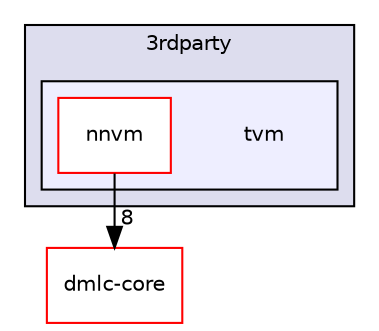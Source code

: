 digraph "/work/mxnet/3rdparty/tvm" {
  compound=true
  node [ fontsize="10", fontname="Helvetica"];
  edge [ labelfontsize="10", labelfontname="Helvetica"];
  subgraph clusterdir_8cab8f464681f7cc51cee77e79a434cd {
    graph [ bgcolor="#ddddee", pencolor="black", label="3rdparty" fontname="Helvetica", fontsize="10", URL="dir_8cab8f464681f7cc51cee77e79a434cd.html"]
  subgraph clusterdir_d40daf7ef9783ad6669561b9a39523a5 {
    graph [ bgcolor="#eeeeff", pencolor="black", label="" URL="dir_d40daf7ef9783ad6669561b9a39523a5.html"];
    dir_d40daf7ef9783ad6669561b9a39523a5 [shape=plaintext label="tvm"];
    dir_59ab2d7405f48271a817356d16f4868c [shape=box label="nnvm" color="red" fillcolor="white" style="filled" URL="dir_59ab2d7405f48271a817356d16f4868c.html"];
  }
  }
  dir_82e31a22178767beedddc7597fd1ecb6 [shape=box label="dmlc-core" fillcolor="white" style="filled" color="red" URL="dir_82e31a22178767beedddc7597fd1ecb6.html"];
  dir_59ab2d7405f48271a817356d16f4868c->dir_82e31a22178767beedddc7597fd1ecb6 [headlabel="8", labeldistance=1.5 headhref="dir_000012_000004.html"];
}
